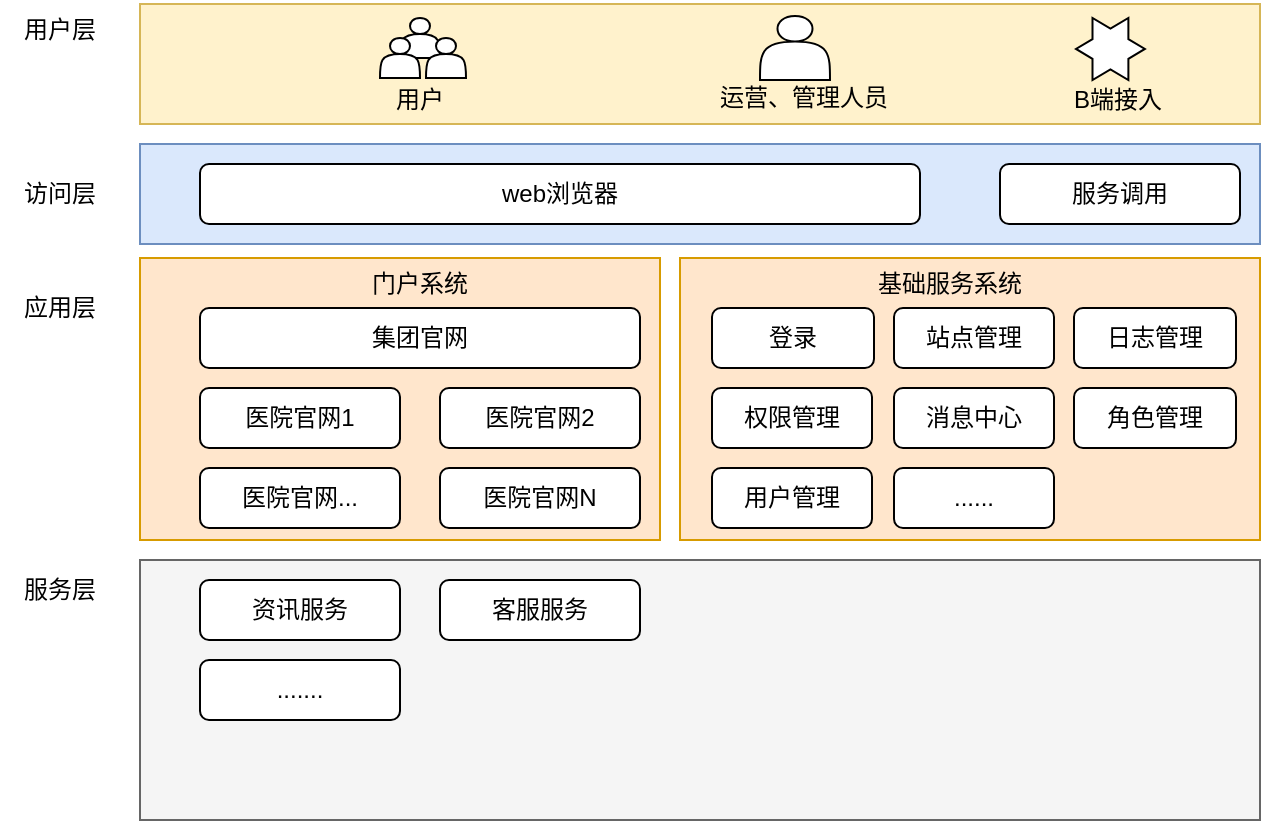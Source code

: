 <mxfile version="20.7.4" type="github">
  <diagram id="A1XmAz3jL9wZN6bbhGnA" name="第 1 页">
    <mxGraphModel dx="818" dy="615" grid="1" gridSize="10" guides="1" tooltips="1" connect="1" arrows="1" fold="1" page="1" pageScale="1" pageWidth="827" pageHeight="1169" math="0" shadow="0">
      <root>
        <mxCell id="0" />
        <mxCell id="1" parent="0" />
        <mxCell id="0r8a32Tf7__COB9FmSif-3" value="" style="rounded=0;whiteSpace=wrap;html=1;fillColor=#ffe6cc;strokeColor=#d79b00;" vertex="1" parent="1">
          <mxGeometry x="70" y="249" width="260" height="141" as="geometry" />
        </mxCell>
        <mxCell id="0r8a32Tf7__COB9FmSif-5" value="访问层" style="text;html=1;strokeColor=none;fillColor=none;align=center;verticalAlign=middle;whiteSpace=wrap;rounded=0;" vertex="1" parent="1">
          <mxGeometry y="202" width="60" height="30" as="geometry" />
        </mxCell>
        <mxCell id="0r8a32Tf7__COB9FmSif-6" value="集团官网" style="rounded=1;whiteSpace=wrap;html=1;" vertex="1" parent="1">
          <mxGeometry x="100" y="274" width="220" height="30" as="geometry" />
        </mxCell>
        <mxCell id="0r8a32Tf7__COB9FmSif-8" value="医院官网1" style="rounded=1;whiteSpace=wrap;html=1;" vertex="1" parent="1">
          <mxGeometry x="100" y="314" width="100" height="30" as="geometry" />
        </mxCell>
        <mxCell id="0r8a32Tf7__COB9FmSif-9" value="医院官网2" style="rounded=1;whiteSpace=wrap;html=1;" vertex="1" parent="1">
          <mxGeometry x="220" y="314" width="100" height="30" as="geometry" />
        </mxCell>
        <mxCell id="0r8a32Tf7__COB9FmSif-10" value="医院官网..." style="rounded=1;whiteSpace=wrap;html=1;" vertex="1" parent="1">
          <mxGeometry x="100" y="354" width="100" height="30" as="geometry" />
        </mxCell>
        <mxCell id="0r8a32Tf7__COB9FmSif-11" value="医院官网N" style="rounded=1;whiteSpace=wrap;html=1;" vertex="1" parent="1">
          <mxGeometry x="220" y="354" width="100" height="30" as="geometry" />
        </mxCell>
        <mxCell id="0r8a32Tf7__COB9FmSif-12" value="" style="rounded=0;whiteSpace=wrap;html=1;fillColor=#dae8fc;strokeColor=#6c8ebf;" vertex="1" parent="1">
          <mxGeometry x="70" y="192" width="560" height="50" as="geometry" />
        </mxCell>
        <mxCell id="0r8a32Tf7__COB9FmSif-13" value="web浏览器" style="rounded=1;whiteSpace=wrap;html=1;" vertex="1" parent="1">
          <mxGeometry x="100" y="202" width="360" height="30" as="geometry" />
        </mxCell>
        <mxCell id="0r8a32Tf7__COB9FmSif-14" value="用户层" style="text;html=1;strokeColor=none;fillColor=none;align=center;verticalAlign=middle;whiteSpace=wrap;rounded=0;" vertex="1" parent="1">
          <mxGeometry y="120" width="60" height="30" as="geometry" />
        </mxCell>
        <mxCell id="0r8a32Tf7__COB9FmSif-15" value="" style="rounded=0;whiteSpace=wrap;html=1;fillColor=#fff2cc;strokeColor=#d6b656;" vertex="1" parent="1">
          <mxGeometry x="70" y="122" width="560" height="60" as="geometry" />
        </mxCell>
        <mxCell id="0r8a32Tf7__COB9FmSif-16" value="" style="shape=actor;whiteSpace=wrap;html=1;" vertex="1" parent="1">
          <mxGeometry x="200" y="129" width="20" height="20" as="geometry" />
        </mxCell>
        <mxCell id="0r8a32Tf7__COB9FmSif-17" value="" style="shape=actor;whiteSpace=wrap;html=1;" vertex="1" parent="1">
          <mxGeometry x="190" y="139" width="20" height="20" as="geometry" />
        </mxCell>
        <mxCell id="0r8a32Tf7__COB9FmSif-18" value="" style="shape=actor;whiteSpace=wrap;html=1;" vertex="1" parent="1">
          <mxGeometry x="213" y="139" width="20" height="20" as="geometry" />
        </mxCell>
        <mxCell id="0r8a32Tf7__COB9FmSif-20" value="用户" style="text;html=1;strokeColor=none;fillColor=none;align=center;verticalAlign=middle;whiteSpace=wrap;rounded=0;" vertex="1" parent="1">
          <mxGeometry x="180" y="160" width="60" height="20" as="geometry" />
        </mxCell>
        <mxCell id="0r8a32Tf7__COB9FmSif-21" value="" style="shape=actor;whiteSpace=wrap;html=1;" vertex="1" parent="1">
          <mxGeometry x="380" y="128" width="35" height="32" as="geometry" />
        </mxCell>
        <mxCell id="0r8a32Tf7__COB9FmSif-24" value="运营、管理人员" style="text;html=1;strokeColor=none;fillColor=none;align=center;verticalAlign=middle;whiteSpace=wrap;rounded=0;" vertex="1" parent="1">
          <mxGeometry x="332" y="159" width="140" height="20" as="geometry" />
        </mxCell>
        <mxCell id="0r8a32Tf7__COB9FmSif-25" value="" style="verticalLabelPosition=bottom;verticalAlign=top;html=1;shape=mxgraph.basic.6_point_star" vertex="1" parent="1">
          <mxGeometry x="538" y="129" width="34.44" height="31" as="geometry" />
        </mxCell>
        <mxCell id="0r8a32Tf7__COB9FmSif-26" value="B端接入" style="text;html=1;strokeColor=none;fillColor=none;align=center;verticalAlign=middle;whiteSpace=wrap;rounded=0;" vertex="1" parent="1">
          <mxGeometry x="519" y="160" width="80" height="20" as="geometry" />
        </mxCell>
        <mxCell id="0r8a32Tf7__COB9FmSif-27" value="服务调用" style="rounded=1;whiteSpace=wrap;html=1;" vertex="1" parent="1">
          <mxGeometry x="500" y="202" width="120" height="30" as="geometry" />
        </mxCell>
        <mxCell id="0r8a32Tf7__COB9FmSif-28" value="" style="rounded=0;whiteSpace=wrap;html=1;fillColor=#f5f5f5;strokeColor=#666666;fontColor=#333333;" vertex="1" parent="1">
          <mxGeometry x="70" y="400" width="560" height="130" as="geometry" />
        </mxCell>
        <mxCell id="0r8a32Tf7__COB9FmSif-29" value="应用层" style="text;html=1;strokeColor=none;fillColor=none;align=center;verticalAlign=middle;whiteSpace=wrap;rounded=0;" vertex="1" parent="1">
          <mxGeometry y="259" width="60" height="30" as="geometry" />
        </mxCell>
        <mxCell id="0r8a32Tf7__COB9FmSif-30" value="" style="rounded=0;whiteSpace=wrap;html=1;fillColor=#ffe6cc;strokeColor=#d79b00;" vertex="1" parent="1">
          <mxGeometry x="340" y="249" width="290" height="141" as="geometry" />
        </mxCell>
        <mxCell id="0r8a32Tf7__COB9FmSif-7" value="登录" style="rounded=1;whiteSpace=wrap;html=1;" vertex="1" parent="1">
          <mxGeometry x="356" y="274" width="81" height="30" as="geometry" />
        </mxCell>
        <mxCell id="0r8a32Tf7__COB9FmSif-31" value="站点管理" style="rounded=1;whiteSpace=wrap;html=1;" vertex="1" parent="1">
          <mxGeometry x="447" y="274" width="80" height="30" as="geometry" />
        </mxCell>
        <mxCell id="0r8a32Tf7__COB9FmSif-32" value="日志管理" style="rounded=1;whiteSpace=wrap;html=1;" vertex="1" parent="1">
          <mxGeometry x="537" y="274" width="81" height="30" as="geometry" />
        </mxCell>
        <mxCell id="0r8a32Tf7__COB9FmSif-33" value="权限管理" style="rounded=1;whiteSpace=wrap;html=1;" vertex="1" parent="1">
          <mxGeometry x="356" y="314" width="80" height="30" as="geometry" />
        </mxCell>
        <mxCell id="0r8a32Tf7__COB9FmSif-34" value="消息中心" style="rounded=1;whiteSpace=wrap;html=1;" vertex="1" parent="1">
          <mxGeometry x="447" y="314" width="80" height="30" as="geometry" />
        </mxCell>
        <mxCell id="0r8a32Tf7__COB9FmSif-35" value="角色管理" style="rounded=1;whiteSpace=wrap;html=1;" vertex="1" parent="1">
          <mxGeometry x="537" y="314" width="81" height="30" as="geometry" />
        </mxCell>
        <mxCell id="0r8a32Tf7__COB9FmSif-36" value="用户管理" style="rounded=1;whiteSpace=wrap;html=1;" vertex="1" parent="1">
          <mxGeometry x="356" y="354" width="80" height="30" as="geometry" />
        </mxCell>
        <mxCell id="0r8a32Tf7__COB9FmSif-37" value="......" style="rounded=1;whiteSpace=wrap;html=1;" vertex="1" parent="1">
          <mxGeometry x="447" y="354" width="80" height="30" as="geometry" />
        </mxCell>
        <mxCell id="0r8a32Tf7__COB9FmSif-38" value="门户系统" style="text;html=1;strokeColor=none;fillColor=none;align=center;verticalAlign=middle;whiteSpace=wrap;rounded=0;" vertex="1" parent="1">
          <mxGeometry x="180" y="247" width="60" height="30" as="geometry" />
        </mxCell>
        <mxCell id="0r8a32Tf7__COB9FmSif-39" value="基础服务系统" style="text;html=1;strokeColor=none;fillColor=none;align=center;verticalAlign=middle;whiteSpace=wrap;rounded=0;" vertex="1" parent="1">
          <mxGeometry x="420" y="247" width="110" height="30" as="geometry" />
        </mxCell>
        <mxCell id="0r8a32Tf7__COB9FmSif-40" value="服务层" style="text;html=1;strokeColor=none;fillColor=none;align=center;verticalAlign=middle;whiteSpace=wrap;rounded=0;" vertex="1" parent="1">
          <mxGeometry y="400" width="60" height="30" as="geometry" />
        </mxCell>
        <mxCell id="0r8a32Tf7__COB9FmSif-41" value="资讯服务" style="rounded=1;whiteSpace=wrap;html=1;" vertex="1" parent="1">
          <mxGeometry x="100" y="410" width="100" height="30" as="geometry" />
        </mxCell>
        <mxCell id="0r8a32Tf7__COB9FmSif-42" value="客服服务" style="rounded=1;whiteSpace=wrap;html=1;" vertex="1" parent="1">
          <mxGeometry x="220" y="410" width="100" height="30" as="geometry" />
        </mxCell>
        <mxCell id="0r8a32Tf7__COB9FmSif-44" value="......." style="rounded=1;whiteSpace=wrap;html=1;" vertex="1" parent="1">
          <mxGeometry x="100" y="450" width="100" height="30" as="geometry" />
        </mxCell>
      </root>
    </mxGraphModel>
  </diagram>
</mxfile>
